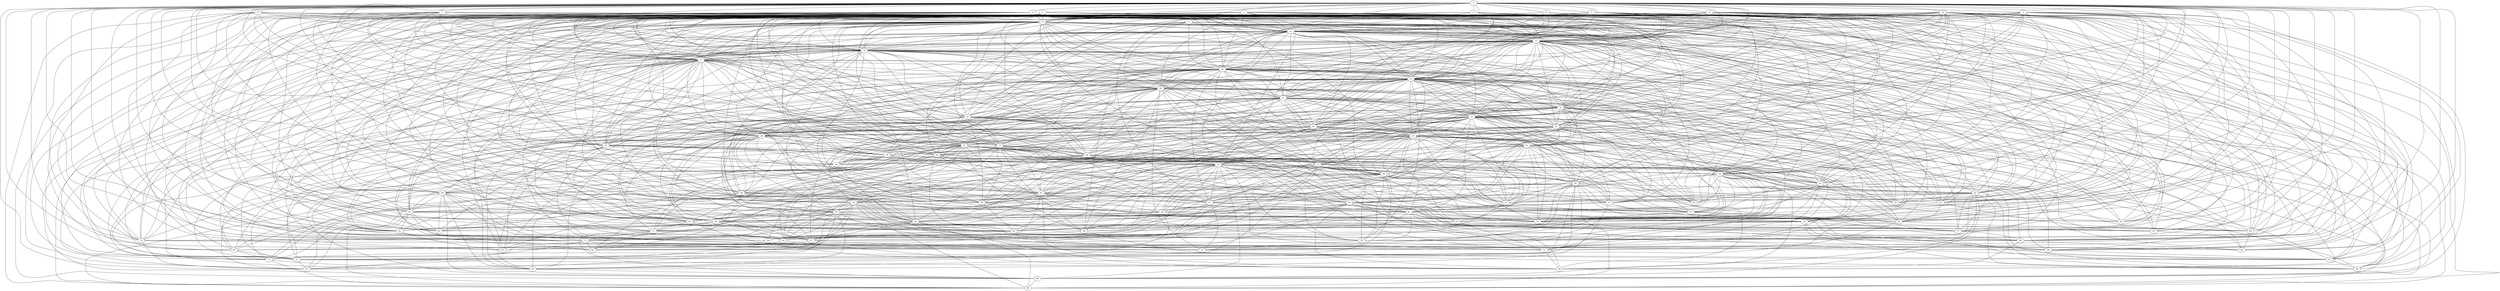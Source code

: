 strict graph "" {
	0	[w=2];
	1	[w=14];
	0 -- 1	[w=-7];
	2	[w=7];
	0 -- 2	[w=-14];
	3	[w=10];
	0 -- 3	[w=-4];
	4	[w=12];
	0 -- 4	[w=13];
	5	[w=12];
	0 -- 5	[w=-11];
	6	[w=-7];
	0 -- 6	[w=13];
	7	[w=13];
	0 -- 7	[w=10];
	8	[w=13];
	0 -- 8	[w=-8];
	9	[w=-6];
	0 -- 9	[w=15];
	10	[w=-12];
	0 -- 10	[w=-14];
	11	[w=16];
	0 -- 11	[w=-5];
	12	[w=-13];
	0 -- 12	[w=-7];
	13	[w=16];
	0 -- 13	[w=-11];
	14	[w=10];
	0 -- 14	[w=5];
	15	[w=5];
	0 -- 15	[w=11];
	16	[w=16];
	0 -- 16	[w=6];
	17	[w=16];
	0 -- 17	[w=-16];
	18	[w=6];
	0 -- 18	[w=4];
	19	[w=2];
	0 -- 19	[w=4];
	21	[w=-4];
	0 -- 21	[w=-15];
	23	[w=7];
	0 -- 23	[w=-6];
	26	[w=3];
	0 -- 26	[w=9];
	28	[w=-7];
	0 -- 28	[w=-14];
	29	[w=5];
	0 -- 29	[w=8];
	32	[w=-5];
	0 -- 32	[w=-16];
	34	[w=-14];
	0 -- 34	[w=4];
	37	[w=-3];
	0 -- 37	[w=5];
	38	[w=12];
	0 -- 38	[w=-6];
	39	[w=11];
	0 -- 39	[w=5];
	43	[w=-7];
	0 -- 43	[w=-9];
	45	[w=15];
	0 -- 45	[w=10];
	47	[w=-5];
	0 -- 47	[w=14];
	49	[w=-5];
	0 -- 49	[w=-3];
	52	[w=-16];
	0 -- 52	[w=-13];
	53	[w=-12];
	0 -- 53	[w=-6];
	54	[w=-15];
	0 -- 54	[w=5];
	55	[w=12];
	0 -- 55	[w=11];
	58	[w=-12];
	0 -- 58	[w=15];
	59	[w=14];
	0 -- 59	[w=-2];
	60	[w=-6];
	0 -- 60	[w=-8];
	61	[w=5];
	0 -- 61	[w=-14];
	69	[w=5];
	0 -- 69	[w=8];
	70	[w=8];
	0 -- 70	[w=-13];
	73	[w=2];
	0 -- 73	[w=-16];
	74	[w=-6];
	0 -- 74	[w=-14];
	81	[w=-2];
	0 -- 81	[w=10];
	82	[w=12];
	0 -- 82	[w=-10];
	90	[w=-15];
	0 -- 90	[w=16];
	91	[w=-5];
	0 -- 91	[w=-12];
	96	[w=-10];
	0 -- 96	[w=15];
	97	[w=14];
	0 -- 97	[w=-6];
	1 -- 13	[w=2];
	1 -- 14	[w=-9];
	1 -- 17	[w=-9];
	1 -- 18	[w=14];
	1 -- 23	[w=12];
	25	[w=-11];
	1 -- 25	[w=-8];
	27	[w=11];
	1 -- 27	[w=2];
	33	[w=4];
	1 -- 33	[w=10];
	1 -- 34	[w=16];
	35	[w=-13];
	1 -- 35	[w=11];
	1 -- 39	[w=11];
	42	[w=-9];
	1 -- 42	[w=-9];
	44	[w=5];
	1 -- 44	[w=-12];
	50	[w=-7];
	1 -- 50	[w=7];
	65	[w=-4];
	1 -- 65	[w=16];
	1 -- 70	[w=-14];
	86	[w=-12];
	1 -- 86	[w=-10];
	93	[w=11];
	1 -- 93	[w=-2];
	94	[w=-13];
	1 -- 94	[w=12];
	1 -- 97	[w=-13];
	2 -- 13	[w=11];
	2 -- 14	[w=8];
	2 -- 15	[w=15];
	2 -- 16	[w=-9];
	2 -- 17	[w=-9];
	2 -- 19	[w=10];
	20	[w=5];
	2 -- 20	[w=-14];
	24	[w=16];
	2 -- 24	[w=2];
	2 -- 27	[w=3];
	2 -- 32	[w=-13];
	2 -- 38	[w=-15];
	2 -- 39	[w=6];
	71	[w=12];
	2 -- 71	[w=9];
	77	[w=5];
	2 -- 77	[w=-9];
	79	[w=5];
	2 -- 79	[w=-12];
	3 -- 13	[w=-4];
	3 -- 14	[w=-9];
	3 -- 15	[w=14];
	3 -- 17	[w=-2];
	3 -- 18	[w=-9];
	3 -- 19	[w=16];
	3 -- 20	[w=-7];
	22	[w=-12];
	3 -- 22	[w=-14];
	3 -- 32	[w=12];
	3 -- 35	[w=-15];
	3 -- 37	[w=6];
	41	[w=7];
	3 -- 41	[w=-3];
	3 -- 55	[w=15];
	63	[w=2];
	3 -- 63	[w=-16];
	64	[w=-15];
	3 -- 64	[w=6];
	3 -- 71	[w=-14];
	80	[w=-16];
	3 -- 80	[w=-13];
	87	[w=12];
	3 -- 87	[w=-5];
	88	[w=4];
	3 -- 88	[w=-15];
	92	[w=-3];
	3 -- 92	[w=8];
	95	[w=-9];
	3 -- 95	[w=-10];
	98	[w=7];
	3 -- 98	[w=-15];
	4 -- 14	[w=-2];
	4 -- 16	[w=6];
	4 -- 18	[w=-16];
	4 -- 20	[w=5];
	4 -- 22	[w=-4];
	4 -- 24	[w=15];
	30	[w=-13];
	4 -- 30	[w=-16];
	36	[w=-9];
	4 -- 36	[w=10];
	4 -- 39	[w=-14];
	4 -- 92	[w=6];
	5 -- 13	[w=12];
	5 -- 14	[w=15];
	5 -- 15	[w=3];
	5 -- 16	[w=-5];
	5 -- 17	[w=2];
	5 -- 18	[w=-2];
	5 -- 22	[w=2];
	5 -- 23	[w=-4];
	5 -- 24	[w=-4];
	5 -- 26	[w=15];
	5 -- 27	[w=-3];
	5 -- 29	[w=-16];
	31	[w=-5];
	5 -- 31	[w=-15];
	5 -- 37	[w=7];
	5 -- 38	[w=-16];
	5 -- 45	[w=13];
	5 -- 52	[w=10];
	56	[w=15];
	5 -- 56	[w=7];
	62	[w=-3];
	5 -- 62	[w=11];
	5 -- 63	[w=-5];
	5 -- 65	[w=-8];
	75	[w=-7];
	5 -- 75	[w=13];
	76	[w=-8];
	5 -- 76	[w=14];
	78	[w=-5];
	5 -- 78	[w=7];
	5 -- 79	[w=12];
	5 -- 92	[w=-16];
	5 -- 93	[w=8];
	5 -- 94	[w=6];
	6 -- 13	[w=13];
	6 -- 14	[w=8];
	6 -- 15	[w=6];
	6 -- 16	[w=-2];
	6 -- 17	[w=-2];
	6 -- 18	[w=7];
	6 -- 19	[w=-15];
	6 -- 21	[w=12];
	6 -- 23	[w=12];
	6 -- 24	[w=-7];
	6 -- 25	[w=-2];
	6 -- 30	[w=3];
	6 -- 35	[w=5];
	6 -- 36	[w=-8];
	46	[w=3];
	6 -- 46	[w=12];
	48	[w=-15];
	6 -- 48	[w=-13];
	6 -- 53	[w=-7];
	6 -- 58	[w=8];
	66	[w=5];
	6 -- 66	[w=-8];
	67	[w=7];
	6 -- 67	[w=-6];
	6 -- 79	[w=14];
	6 -- 80	[w=14];
	6 -- 81	[w=10];
	6 -- 87	[w=-12];
	7 -- 13	[w=-13];
	7 -- 14	[w=-6];
	7 -- 19	[w=-11];
	7 -- 20	[w=7];
	7 -- 21	[w=9];
	7 -- 22	[w=14];
	7 -- 23	[w=6];
	7 -- 27	[w=-5];
	7 -- 29	[w=-16];
	7 -- 30	[w=-6];
	7 -- 31	[w=6];
	7 -- 32	[w=7];
	7 -- 33	[w=11];
	7 -- 35	[w=7];
	7 -- 39	[w=8];
	7 -- 42	[w=-4];
	7 -- 43	[w=9];
	7 -- 45	[w=13];
	7 -- 50	[w=-7];
	51	[w=-9];
	7 -- 51	[w=9];
	7 -- 54	[w=4];
	7 -- 64	[w=16];
	7 -- 67	[w=-11];
	72	[w=11];
	7 -- 72	[w=-6];
	7 -- 73	[w=12];
	7 -- 76	[w=-13];
	7 -- 92	[w=3];
	7 -- 93	[w=4];
	8 -- 13	[w=10];
	8 -- 14	[w=-9];
	8 -- 15	[w=-6];
	8 -- 16	[w=4];
	8 -- 18	[w=-4];
	8 -- 21	[w=-4];
	8 -- 22	[w=-15];
	8 -- 24	[w=14];
	8 -- 28	[w=6];
	8 -- 36	[w=-13];
	8 -- 38	[w=-5];
	8 -- 43	[w=7];
	8 -- 46	[w=9];
	8 -- 48	[w=-12];
	8 -- 55	[w=-13];
	8 -- 58	[w=14];
	8 -- 60	[w=-7];
	8 -- 61	[w=-2];
	8 -- 64	[w=9];
	8 -- 70	[w=10];
	8 -- 78	[w=-3];
	8 -- 80	[w=15];
	89	[w=-8];
	8 -- 89	[w=-16];
	8 -- 90	[w=-3];
	8 -- 96	[w=6];
	9 -- 13	[w=16];
	9 -- 15	[w=-14];
	9 -- 16	[w=-4];
	9 -- 21	[w=-11];
	9 -- 27	[w=5];
	9 -- 28	[w=-12];
	9 -- 63	[w=6];
	9 -- 64	[w=-6];
	9 -- 70	[w=10];
	9 -- 80	[w=-2];
	84	[w=-13];
	9 -- 84	[w=10];
	9 -- 89	[w=3];
	99	[w=-12];
	9 -- 99	[w=12];
	10 -- 13	[w=5];
	10 -- 14	[w=-4];
	10 -- 15	[w=13];
	10 -- 18	[w=8];
	10 -- 19	[w=-11];
	10 -- 20	[w=-11];
	10 -- 21	[w=-2];
	10 -- 22	[w=-8];
	10 -- 23	[w=15];
	10 -- 25	[w=11];
	10 -- 26	[w=2];
	10 -- 27	[w=2];
	10 -- 30	[w=-7];
	10 -- 31	[w=-14];
	10 -- 33	[w=-14];
	10 -- 36	[w=5];
	10 -- 38	[w=-6];
	40	[w=-5];
	10 -- 40	[w=6];
	10 -- 41	[w=2];
	10 -- 43	[w=2];
	10 -- 47	[w=11];
	10 -- 48	[w=-8];
	10 -- 62	[w=4];
	10 -- 72	[w=6];
	10 -- 78	[w=-5];
	10 -- 79	[w=-5];
	10 -- 82	[w=8];
	10 -- 88	[w=3];
	10 -- 91	[w=16];
	10 -- 94	[w=9];
	10 -- 95	[w=5];
	10 -- 98	[w=13];
	11 -- 13	[w=-11];
	11 -- 14	[w=-9];
	11 -- 15	[w=10];
	11 -- 16	[w=-11];
	11 -- 17	[w=11];
	11 -- 19	[w=-8];
	11 -- 24	[w=-11];
	11 -- 26	[w=-12];
	11 -- 31	[w=-11];
	11 -- 33	[w=-13];
	11 -- 37	[w=-15];
	11 -- 48	[w=-16];
	11 -- 59	[w=6];
	11 -- 61	[w=6];
	11 -- 71	[w=-16];
	12 -- 13	[w=-2];
	12 -- 15	[w=-9];
	12 -- 16	[w=-6];
	12 -- 17	[w=-2];
	12 -- 19	[w=9];
	12 -- 25	[w=-10];
	12 -- 26	[w=-5];
	12 -- 28	[w=10];
	12 -- 33	[w=11];
	12 -- 35	[w=-15];
	12 -- 38	[w=3];
	12 -- 40	[w=-5];
	12 -- 41	[w=6];
	12 -- 42	[w=-3];
	12 -- 66	[w=9];
	12 -- 76	[w=-10];
	12 -- 84	[w=-11];
	12 -- 96	[w=2];
	13 -- 14	[w=8];
	13 -- 15	[w=-10];
	13 -- 16	[w=-7];
	13 -- 17	[w=6];
	13 -- 18	[w=16];
	13 -- 19	[w=-2];
	13 -- 20	[w=-5];
	13 -- 21	[w=2];
	13 -- 22	[w=2];
	13 -- 24	[w=6];
	13 -- 25	[w=15];
	13 -- 26	[w=-6];
	13 -- 28	[w=-5];
	13 -- 29	[w=12];
	13 -- 30	[w=13];
	13 -- 32	[w=5];
	13 -- 34	[w=9];
	13 -- 37	[w=8];
	13 -- 39	[w=-12];
	13 -- 42	[w=7];
	13 -- 43	[w=-12];
	13 -- 44	[w=12];
	13 -- 45	[w=5];
	13 -- 48	[w=-8];
	13 -- 49	[w=-11];
	13 -- 50	[w=-6];
	13 -- 53	[w=3];
	13 -- 56	[w=-11];
	57	[w=-7];
	13 -- 57	[w=15];
	13 -- 58	[w=5];
	13 -- 60	[w=-9];
	13 -- 64	[w=-11];
	13 -- 65	[w=-6];
	13 -- 69	[w=-11];
	13 -- 70	[w=-3];
	13 -- 72	[w=-16];
	13 -- 73	[w=-4];
	13 -- 77	[w=10];
	13 -- 78	[w=4];
	85	[w=3];
	13 -- 85	[w=4];
	13 -- 88	[w=2];
	13 -- 90	[w=-9];
	13 -- 91	[w=16];
	13 -- 92	[w=-4];
	13 -- 94	[w=3];
	13 -- 98	[w=5];
	14 -- 15	[w=-3];
	14 -- 16	[w=-3];
	14 -- 17	[w=14];
	14 -- 18	[w=11];
	14 -- 19	[w=-10];
	14 -- 20	[w=-11];
	14 -- 21	[w=14];
	14 -- 23	[w=-2];
	14 -- 25	[w=-10];
	14 -- 26	[w=-13];
	14 -- 30	[w=-10];
	14 -- 32	[w=-11];
	14 -- 33	[w=-16];
	14 -- 35	[w=14];
	14 -- 38	[w=-10];
	14 -- 42	[w=16];
	14 -- 45	[w=15];
	14 -- 48	[w=-12];
	14 -- 63	[w=11];
	14 -- 66	[w=14];
	68	[w=-7];
	14 -- 68	[w=7];
	14 -- 69	[w=12];
	14 -- 70	[w=-6];
	14 -- 77	[w=-14];
	14 -- 93	[w=-9];
	14 -- 94	[w=-2];
	14 -- 95	[w=-14];
	15 -- 16	[w=6];
	15 -- 17	[w=3];
	15 -- 18	[w=12];
	15 -- 19	[w=2];
	15 -- 20	[w=-14];
	15 -- 21	[w=-12];
	15 -- 22	[w=-5];
	15 -- 23	[w=12];
	15 -- 24	[w=8];
	15 -- 25	[w=-6];
	15 -- 26	[w=3];
	15 -- 27	[w=-9];
	15 -- 31	[w=6];
	15 -- 32	[w=-8];
	15 -- 33	[w=5];
	15 -- 35	[w=-4];
	15 -- 39	[w=-16];
	15 -- 42	[w=11];
	15 -- 43	[w=14];
	15 -- 45	[w=-3];
	15 -- 47	[w=6];
	15 -- 50	[w=6];
	15 -- 52	[w=-15];
	15 -- 53	[w=-7];
	15 -- 54	[w=10];
	15 -- 56	[w=-4];
	15 -- 59	[w=6];
	15 -- 64	[w=7];
	15 -- 68	[w=-16];
	15 -- 77	[w=2];
	15 -- 80	[w=9];
	15 -- 87	[w=4];
	15 -- 92	[w=9];
	15 -- 94	[w=-12];
	15 -- 95	[w=8];
	15 -- 96	[w=5];
	15 -- 99	[w=-16];
	16 -- 17	[w=-10];
	16 -- 20	[w=14];
	16 -- 21	[w=15];
	16 -- 22	[w=-15];
	16 -- 24	[w=-15];
	16 -- 29	[w=11];
	16 -- 31	[w=9];
	16 -- 32	[w=-16];
	16 -- 33	[w=8];
	16 -- 34	[w=-8];
	16 -- 37	[w=9];
	16 -- 46	[w=-4];
	16 -- 49	[w=-9];
	16 -- 53	[w=5];
	16 -- 57	[w=-13];
	16 -- 58	[w=-16];
	16 -- 63	[w=-5];
	16 -- 64	[w=-15];
	16 -- 70	[w=12];
	16 -- 73	[w=-7];
	16 -- 74	[w=11];
	16 -- 81	[w=-14];
	83	[w=-4];
	16 -- 83	[w=12];
	16 -- 89	[w=9];
	16 -- 90	[w=-3];
	16 -- 91	[w=3];
	16 -- 96	[w=-14];
	17 -- 18	[w=-8];
	17 -- 20	[w=-10];
	17 -- 23	[w=15];
	17 -- 24	[w=12];
	17 -- 25	[w=-16];
	17 -- 26	[w=14];
	17 -- 27	[w=14];
	17 -- 29	[w=-9];
	17 -- 32	[w=-6];
	17 -- 33	[w=-10];
	17 -- 34	[w=5];
	17 -- 46	[w=-13];
	17 -- 49	[w=7];
	17 -- 51	[w=10];
	17 -- 53	[w=12];
	17 -- 55	[w=14];
	17 -- 62	[w=16];
	17 -- 64	[w=7];
	17 -- 69	[w=-14];
	17 -- 72	[w=7];
	17 -- 73	[w=-5];
	17 -- 76	[w=3];
	17 -- 81	[w=16];
	17 -- 85	[w=5];
	17 -- 87	[w=16];
	17 -- 97	[w=-3];
	18 -- 19	[w=7];
	18 -- 20	[w=-3];
	18 -- 26	[w=-16];
	18 -- 27	[w=-6];
	18 -- 28	[w=-15];
	18 -- 29	[w=14];
	18 -- 34	[w=-14];
	18 -- 36	[w=-14];
	18 -- 37	[w=-2];
	18 -- 38	[w=-7];
	18 -- 39	[w=12];
	18 -- 44	[w=-11];
	18 -- 45	[w=-4];
	18 -- 46	[w=-16];
	18 -- 49	[w=15];
	18 -- 51	[w=12];
	18 -- 52	[w=-4];
	18 -- 54	[w=-9];
	18 -- 57	[w=8];
	18 -- 60	[w=2];
	18 -- 62	[w=-15];
	18 -- 64	[w=5];
	18 -- 65	[w=12];
	18 -- 66	[w=-9];
	18 -- 70	[w=-3];
	18 -- 74	[w=-8];
	18 -- 77	[w=-7];
	18 -- 81	[w=-5];
	18 -- 90	[w=-11];
	18 -- 95	[w=16];
	19 -- 20	[w=10];
	19 -- 21	[w=15];
	19 -- 22	[w=-2];
	19 -- 23	[w=10];
	19 -- 24	[w=-11];
	19 -- 25	[w=-15];
	19 -- 27	[w=-2];
	19 -- 28	[w=-2];
	19 -- 29	[w=16];
	19 -- 30	[w=-11];
	19 -- 31	[w=-11];
	19 -- 34	[w=10];
	19 -- 37	[w=4];
	19 -- 38	[w=9];
	19 -- 39	[w=3];
	19 -- 40	[w=-12];
	19 -- 41	[w=-11];
	19 -- 42	[w=9];
	19 -- 45	[w=-14];
	19 -- 46	[w=14];
	19 -- 47	[w=-9];
	19 -- 49	[w=-12];
	19 -- 55	[w=-3];
	19 -- 59	[w=7];
	19 -- 60	[w=11];
	19 -- 64	[w=-3];
	19 -- 67	[w=-15];
	19 -- 70	[w=3];
	19 -- 72	[w=-4];
	19 -- 75	[w=-14];
	19 -- 77	[w=3];
	19 -- 78	[w=13];
	19 -- 79	[w=-7];
	19 -- 83	[w=-16];
	19 -- 84	[w=-10];
	19 -- 85	[w=10];
	19 -- 88	[w=14];
	19 -- 89	[w=-8];
	19 -- 91	[w=-8];
	19 -- 98	[w=-15];
	20 -- 21	[w=-8];
	20 -- 22	[w=-16];
	20 -- 25	[w=2];
	20 -- 27	[w=-5];
	20 -- 28	[w=-4];
	20 -- 29	[w=-15];
	20 -- 30	[w=9];
	20 -- 34	[w=9];
	20 -- 36	[w=4];
	20 -- 41	[w=-15];
	20 -- 44	[w=11];
	20 -- 45	[w=-14];
	20 -- 46	[w=5];
	20 -- 52	[w=-10];
	20 -- 53	[w=11];
	20 -- 54	[w=-6];
	20 -- 57	[w=-10];
	20 -- 68	[w=7];
	20 -- 69	[w=14];
	20 -- 76	[w=-8];
	20 -- 85	[w=-6];
	20 -- 91	[w=-11];
	20 -- 95	[w=14];
	21 -- 22	[w=-10];
	21 -- 23	[w=6];
	21 -- 26	[w=-6];
	21 -- 28	[w=7];
	21 -- 29	[w=14];
	21 -- 30	[w=-4];
	21 -- 31	[w=-11];
	21 -- 32	[w=15];
	21 -- 33	[w=2];
	21 -- 36	[w=-2];
	21 -- 40	[w=-12];
	21 -- 42	[w=-11];
	21 -- 43	[w=11];
	21 -- 44	[w=-5];
	21 -- 45	[w=15];
	21 -- 50	[w=15];
	21 -- 55	[w=-14];
	21 -- 62	[w=3];
	21 -- 67	[w=9];
	21 -- 71	[w=11];
	21 -- 83	[w=-13];
	21 -- 84	[w=-2];
	21 -- 85	[w=-6];
	21 -- 92	[w=-9];
	21 -- 93	[w=15];
	22 -- 23	[w=-6];
	22 -- 24	[w=-9];
	22 -- 25	[w=-3];
	22 -- 30	[w=13];
	22 -- 31	[w=-14];
	22 -- 34	[w=-11];
	22 -- 40	[w=16];
	22 -- 44	[w=-12];
	22 -- 45	[w=-4];
	22 -- 48	[w=9];
	22 -- 50	[w=14];
	22 -- 56	[w=-15];
	22 -- 59	[w=-3];
	22 -- 63	[w=7];
	22 -- 76	[w=-14];
	22 -- 81	[w=-10];
	22 -- 83	[w=-10];
	22 -- 88	[w=6];
	22 -- 92	[w=-9];
	22 -- 98	[w=-3];
	23 -- 25	[w=-10];
	23 -- 26	[w=-12];
	23 -- 33	[w=-5];
	23 -- 36	[w=-9];
	23 -- 37	[w=-10];
	23 -- 39	[w=-14];
	23 -- 40	[w=-6];
	23 -- 41	[w=-10];
	23 -- 47	[w=2];
	23 -- 51	[w=-2];
	23 -- 52	[w=-12];
	23 -- 56	[w=10];
	23 -- 61	[w=11];
	23 -- 67	[w=16];
	23 -- 68	[w=6];
	23 -- 69	[w=-4];
	23 -- 71	[w=-8];
	23 -- 76	[w=9];
	23 -- 80	[w=-4];
	23 -- 82	[w=-9];
	23 -- 89	[w=8];
	23 -- 94	[w=16];
	23 -- 95	[w=-8];
	24 -- 28	[w=-6];
	24 -- 31	[w=-4];
	24 -- 32	[w=14];
	24 -- 37	[w=6];
	24 -- 46	[w=-4];
	24 -- 49	[w=16];
	24 -- 51	[w=14];
	24 -- 52	[w=-9];
	24 -- 58	[w=10];
	24 -- 59	[w=-6];
	24 -- 67	[w=15];
	24 -- 75	[w=-3];
	25 -- 28	[w=2];
	25 -- 29	[w=9];
	25 -- 38	[w=11];
	25 -- 44	[w=-13];
	25 -- 46	[w=13];
	25 -- 47	[w=-4];
	25 -- 51	[w=10];
	25 -- 52	[w=-10];
	25 -- 54	[w=-15];
	25 -- 55	[w=5];
	25 -- 56	[w=6];
	25 -- 58	[w=-16];
	25 -- 59	[w=-8];
	25 -- 83	[w=16];
	25 -- 87	[w=11];
	25 -- 90	[w=9];
	25 -- 94	[w=-14];
	26 -- 27	[w=14];
	26 -- 28	[w=5];
	26 -- 29	[w=6];
	26 -- 31	[w=-8];
	26 -- 35	[w=16];
	26 -- 36	[w=8];
	26 -- 43	[w=-3];
	26 -- 47	[w=12];
	26 -- 65	[w=14];
	26 -- 66	[w=9];
	26 -- 68	[w=-16];
	26 -- 69	[w=-9];
	26 -- 72	[w=-4];
	26 -- 75	[w=3];
	26 -- 82	[w=12];
	26 -- 83	[w=-8];
	26 -- 93	[w=12];
	27 -- 30	[w=11];
	27 -- 34	[w=10];
	27 -- 35	[w=11];
	27 -- 42	[w=11];
	27 -- 46	[w=-5];
	27 -- 48	[w=-4];
	27 -- 50	[w=8];
	27 -- 52	[w=8];
	27 -- 57	[w=14];
	27 -- 58	[w=15];
	27 -- 63	[w=5];
	27 -- 68	[w=3];
	27 -- 70	[w=7];
	27 -- 78	[w=6];
	27 -- 82	[w=10];
	27 -- 84	[w=3];
	27 -- 86	[w=-2];
	27 -- 88	[w=-10];
	27 -- 90	[w=14];
	27 -- 99	[w=-5];
	28 -- 30	[w=-10];
	28 -- 32	[w=3];
	28 -- 35	[w=-6];
	28 -- 55	[w=9];
	28 -- 56	[w=-5];
	28 -- 65	[w=-6];
	28 -- 66	[w=-16];
	28 -- 67	[w=-16];
	28 -- 72	[w=10];
	28 -- 74	[w=2];
	28 -- 82	[w=-16];
	28 -- 85	[w=4];
	28 -- 87	[w=6];
	29 -- 31	[w=-8];
	29 -- 33	[w=-8];
	29 -- 35	[w=-9];
	29 -- 36	[w=-5];
	29 -- 37	[w=-2];
	29 -- 39	[w=5];
	29 -- 40	[w=-13];
	29 -- 41	[w=4];
	29 -- 43	[w=-15];
	29 -- 44	[w=12];
	29 -- 48	[w=-3];
	29 -- 51	[w=-15];
	29 -- 52	[w=2];
	29 -- 61	[w=-2];
	29 -- 62	[w=-16];
	29 -- 66	[w=-8];
	29 -- 71	[w=9];
	29 -- 76	[w=6];
	29 -- 77	[w=-15];
	29 -- 79	[w=4];
	29 -- 94	[w=12];
	29 -- 98	[w=-16];
	29 -- 99	[w=-6];
	30 -- 41	[w=-13];
	30 -- 43	[w=-6];
	30 -- 47	[w=-10];
	30 -- 54	[w=6];
	30 -- 55	[w=-4];
	30 -- 60	[w=-4];
	30 -- 62	[w=4];
	30 -- 65	[w=-5];
	30 -- 91	[w=-12];
	30 -- 97	[w=16];
	31 -- 34	[w=15];
	31 -- 40	[w=-9];
	31 -- 42	[w=-11];
	31 -- 47	[w=-11];
	31 -- 49	[w=14];
	31 -- 50	[w=-5];
	31 -- 54	[w=-16];
	31 -- 56	[w=12];
	31 -- 57	[w=8];
	31 -- 61	[w=-15];
	31 -- 67	[w=-7];
	31 -- 75	[w=-5];
	31 -- 79	[w=11];
	31 -- 96	[w=9];
	32 -- 34	[w=-16];
	32 -- 37	[w=15];
	32 -- 41	[w=11];
	32 -- 44	[w=-7];
	32 -- 49	[w=8];
	32 -- 50	[w=2];
	32 -- 51	[w=-7];
	32 -- 54	[w=7];
	32 -- 65	[w=9];
	32 -- 68	[w=-15];
	32 -- 75	[w=11];
	32 -- 76	[w=-11];
	32 -- 80	[w=8];
	32 -- 81	[w=-12];
	32 -- 82	[w=-4];
	33 -- 36	[w=5];
	33 -- 39	[w=10];
	33 -- 44	[w=2];
	33 -- 48	[w=11];
	33 -- 53	[w=-16];
	33 -- 57	[w=-7];
	33 -- 60	[w=-14];
	33 -- 83	[w=-7];
	33 -- 86	[w=-10];
	33 -- 87	[w=2];
	33 -- 98	[w=10];
	34 -- 35	[w=-14];
	34 -- 36	[w=3];
	34 -- 40	[w=-12];
	34 -- 41	[w=-7];
	34 -- 44	[w=-2];
	34 -- 48	[w=-15];
	34 -- 61	[w=-4];
	34 -- 65	[w=-14];
	34 -- 73	[w=-16];
	35 -- 38	[w=3];
	35 -- 40	[w=16];
	35 -- 43	[w=11];
	35 -- 47	[w=-6];
	35 -- 49	[w=-5];
	35 -- 50	[w=9];
	35 -- 51	[w=-7];
	35 -- 54	[w=6];
	35 -- 56	[w=2];
	35 -- 66	[w=9];
	35 -- 68	[w=-6];
	35 -- 73	[w=-4];
	35 -- 74	[w=-10];
	35 -- 75	[w=2];
	35 -- 78	[w=6];
	35 -- 80	[w=-2];
	35 -- 84	[w=8];
	35 -- 87	[w=11];
	35 -- 88	[w=-5];
	35 -- 96	[w=-3];
	36 -- 40	[w=-11];
	36 -- 41	[w=12];
	36 -- 46	[w=13];
	36 -- 51	[w=15];
	36 -- 53	[w=5];
	36 -- 55	[w=-15];
	36 -- 57	[w=-6];
	36 -- 59	[w=10];
	36 -- 60	[w=9];
	36 -- 65	[w=-6];
	36 -- 75	[w=-14];
	36 -- 76	[w=-4];
	36 -- 78	[w=10];
	36 -- 79	[w=-11];
	37 -- 38	[w=14];
	37 -- 52	[w=14];
	37 -- 54	[w=-11];
	37 -- 60	[w=15];
	37 -- 62	[w=-7];
	37 -- 65	[w=-16];
	37 -- 66	[w=14];
	37 -- 69	[w=3];
	37 -- 74	[w=-2];
	37 -- 78	[w=-3];
	37 -- 79	[w=3];
	37 -- 83	[w=-4];
	37 -- 84	[w=12];
	37 -- 86	[w=8];
	37 -- 97	[w=3];
	38 -- 40	[w=-13];
	38 -- 42	[w=4];
	38 -- 43	[w=-13];
	38 -- 50	[w=-10];
	38 -- 51	[w=-15];
	38 -- 57	[w=4];
	38 -- 75	[w=-6];
	38 -- 77	[w=8];
	38 -- 82	[w=8];
	38 -- 83	[w=15];
	38 -- 86	[w=-7];
	38 -- 87	[w=-9];
	38 -- 88	[w=10];
	39 -- 44	[w=6];
	39 -- 49	[w=8];
	39 -- 58	[w=-4];
	39 -- 61	[w=-15];
	39 -- 63	[w=-11];
	39 -- 69	[w=7];
	39 -- 76	[w=-3];
	39 -- 81	[w=9];
	39 -- 98	[w=15];
	40 -- 41	[w=10];
	40 -- 42	[w=13];
	40 -- 46	[w=7];
	40 -- 47	[w=9];
	40 -- 48	[w=-2];
	40 -- 56	[w=-8];
	40 -- 57	[w=14];
	40 -- 66	[w=-14];
	40 -- 72	[w=-3];
	40 -- 85	[w=3];
	40 -- 89	[w=13];
	40 -- 91	[w=7];
	40 -- 95	[w=16];
	41 -- 45	[w=2];
	41 -- 50	[w=8];
	41 -- 53	[w=5];
	41 -- 54	[w=13];
	41 -- 56	[w=5];
	41 -- 62	[w=-14];
	41 -- 77	[w=-13];
	41 -- 86	[w=4];
	41 -- 99	[w=-2];
	42 -- 49	[w=-10];
	42 -- 52	[w=15];
	42 -- 76	[w=16];
	42 -- 77	[w=16];
	42 -- 83	[w=14];
	42 -- 84	[w=3];
	42 -- 88	[w=14];
	42 -- 98	[w=-6];
	42 -- 99	[w=4];
	43 -- 58	[w=-10];
	43 -- 74	[w=15];
	43 -- 79	[w=-2];
	43 -- 83	[w=10];
	43 -- 91	[w=-4];
	44 -- 97	[w=-6];
	44 -- 99	[w=-15];
	45 -- 53	[w=-10];
	45 -- 58	[w=-11];
	45 -- 94	[w=10];
	46 -- 47	[w=10];
	46 -- 51	[w=-15];
	46 -- 55	[w=-8];
	46 -- 69	[w=-11];
	46 -- 71	[w=6];
	46 -- 80	[w=-5];
	46 -- 86	[w=16];
	47 -- 56	[w=-15];
	47 -- 57	[w=-9];
	47 -- 60	[w=-13];
	47 -- 85	[w=14];
	47 -- 93	[w=2];
	48 -- 53	[w=8];
	48 -- 62	[w=-7];
	48 -- 63	[w=-10];
	48 -- 73	[w=-2];
	48 -- 75	[w=16];
	48 -- 83	[w=-12];
	48 -- 84	[w=-7];
	48 -- 85	[w=-10];
	48 -- 88	[w=-16];
	48 -- 89	[w=4];
	48 -- 90	[w=-6];
	49 -- 61	[w=-14];
	49 -- 62	[w=-14];
	49 -- 66	[w=7];
	49 -- 68	[w=12];
	50 -- 55	[w=-8];
	50 -- 70	[w=-8];
	50 -- 72	[w=-13];
	50 -- 73	[w=2];
	50 -- 82	[w=-16];
	50 -- 87	[w=10];
	50 -- 89	[w=13];
	50 -- 90	[w=-14];
	50 -- 91	[w=14];
	50 -- 92	[w=7];
	51 -- 57	[w=-11];
	51 -- 61	[w=-15];
	51 -- 71	[w=13];
	51 -- 84	[w=-6];
	51 -- 91	[w=-8];
	52 -- 59	[w=15];
	52 -- 61	[w=10];
	52 -- 67	[w=-13];
	53 -- 59	[w=-2];
	53 -- 63	[w=-4];
	53 -- 65	[w=-10];
	53 -- 74	[w=8];
	53 -- 81	[w=-12];
	53 -- 89	[w=3];
	53 -- 97	[w=5];
	54 -- 59	[w=16];
	54 -- 61	[w=13];
	54 -- 64	[w=-15];
	54 -- 68	[w=11];
	54 -- 71	[w=-16];
	54 -- 73	[w=9];
	54 -- 80	[w=12];
	54 -- 86	[w=-16];
	54 -- 95	[w=-16];
	54 -- 99	[w=13];
	55 -- 59	[w=-2];
	55 -- 60	[w=-14];
	55 -- 62	[w=11];
	55 -- 72	[w=-11];
	55 -- 73	[w=12];
	55 -- 79	[w=6];
	55 -- 85	[w=-2];
	55 -- 92	[w=11];
	55 -- 95	[w=-11];
	55 -- 96	[w=10];
	55 -- 97	[w=8];
	56 -- 60	[w=-5];
	56 -- 64	[w=-16];
	56 -- 85	[w=-13];
	56 -- 92	[w=-13];
	57 -- 58	[w=-3];
	57 -- 82	[w=5];
	57 -- 90	[w=8];
	58 -- 72	[w=7];
	58 -- 74	[w=-11];
	58 -- 94	[w=12];
	59 -- 68	[w=-6];
	59 -- 77	[w=6];
	59 -- 81	[w=11];
	59 -- 93	[w=15];
	59 -- 98	[w=6];
	60 -- 63	[w=-5];
	60 -- 67	[w=4];
	60 -- 71	[w=-4];
	60 -- 81	[w=-6];
	60 -- 94	[w=-10];
	60 -- 95	[w=9];
	61 -- 77	[w=2];
	61 -- 78	[w=-16];
	61 -- 79	[w=16];
	61 -- 80	[w=-11];
	61 -- 82	[w=16];
	61 -- 84	[w=9];
	61 -- 93	[w=12];
	62 -- 63	[w=13];
	62 -- 68	[w=7];
	62 -- 71	[w=4];
	62 -- 93	[w=5];
	64 -- 67	[w=-13];
	64 -- 69	[w=-14];
	64 -- 71	[w=-8];
	64 -- 78	[w=-10];
	64 -- 89	[w=-13];
	64 -- 96	[w=3];
	65 -- 66	[w=-8];
	65 -- 74	[w=16];
	65 -- 95	[w=8];
	66 -- 67	[w=-9];
	66 -- 78	[w=-9];
	66 -- 84	[w=10];
	67 -- 69	[w=14];
	67 -- 98	[w=-15];
	68 -- 70	[w=-8];
	68 -- 93	[w=-13];
	69 -- 72	[w=-13];
	69 -- 75	[w=16];
	70 -- 74	[w=-14];
	70 -- 97	[w=-9];
	71 -- 73	[w=9];
	71 -- 82	[w=-3];
	71 -- 86	[w=-2];
	71 -- 88	[w=-9];
	72 -- 97	[w=11];
	72 -- 99	[w=2];
	73 -- 74	[w=2];
	73 -- 75	[w=10];
	73 -- 86	[w=11];
	73 -- 90	[w=11];
	73 -- 97	[w=4];
	74 -- 99	[w=16];
	75 -- 85	[w=16];
	75 -- 89	[w=10];
	76 -- 92	[w=-11];
	77 -- 80	[w=8];
	78 -- 91	[w=13];
	79 -- 81	[w=15];
	79 -- 90	[w=-5];
	80 -- 96	[w=-9];
	80 -- 99	[w=2];
	81 -- 86	[w=10];
	81 -- 87	[w=5];
	82 -- 87	[w=4];
	82 -- 97	[w=10];
	82 -- 99	[w=-11];
	84 -- 86	[w=-4];
	85 -- 88	[w=3];
	88 -- 89	[w=-5];
	90 -- 93	[w=-8];
	93 -- 98	[w=-12];
	94 -- 96	[w=16];
	95 -- 96	[w=6];
}
